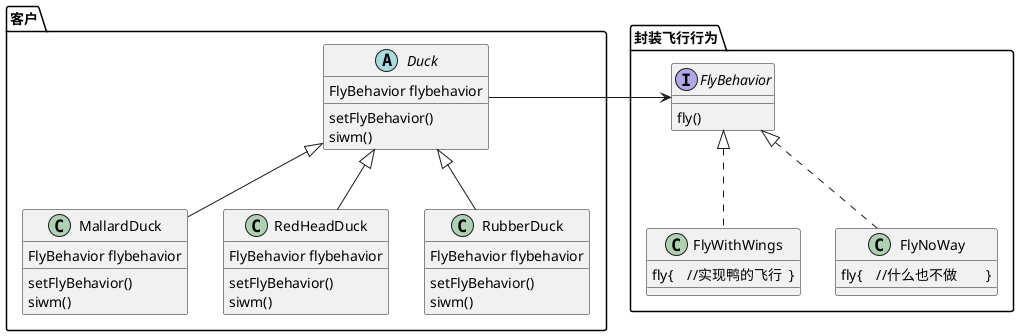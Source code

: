 @startuml


package 客户{

    abstract Duck{
        FlyBehavior flybehavior
        setFlyBehavior()
        siwm()
    }


    class MallardDuck{
          FlyBehavior flybehavior
                setFlyBehavior()
                siwm()
    }

    class RedHeadDuck{
              FlyBehavior flybehavior
                    setFlyBehavior()
                    siwm()
    }

    class RubberDuck{
             FlyBehavior flybehavior
                   setFlyBehavior()
                   siwm()
    }


    Duck <|-- MallardDuck
    Duck <|-- RedHeadDuck
    Duck <|-- RubberDuck


}



package 封装飞行行为{

    interface FlyBehavior{
        fly()
    }

    class FlyWithWings{
        fly{    //实现鸭的飞行  }
    }

    class FlyNoWay{
        fly{    //什么也不做        }
    }

    FlyBehavior <|.. FlyWithWings
    FlyBehavior <|.. FlyNoWay

}

Duck -> FlyBehavior



@enduml